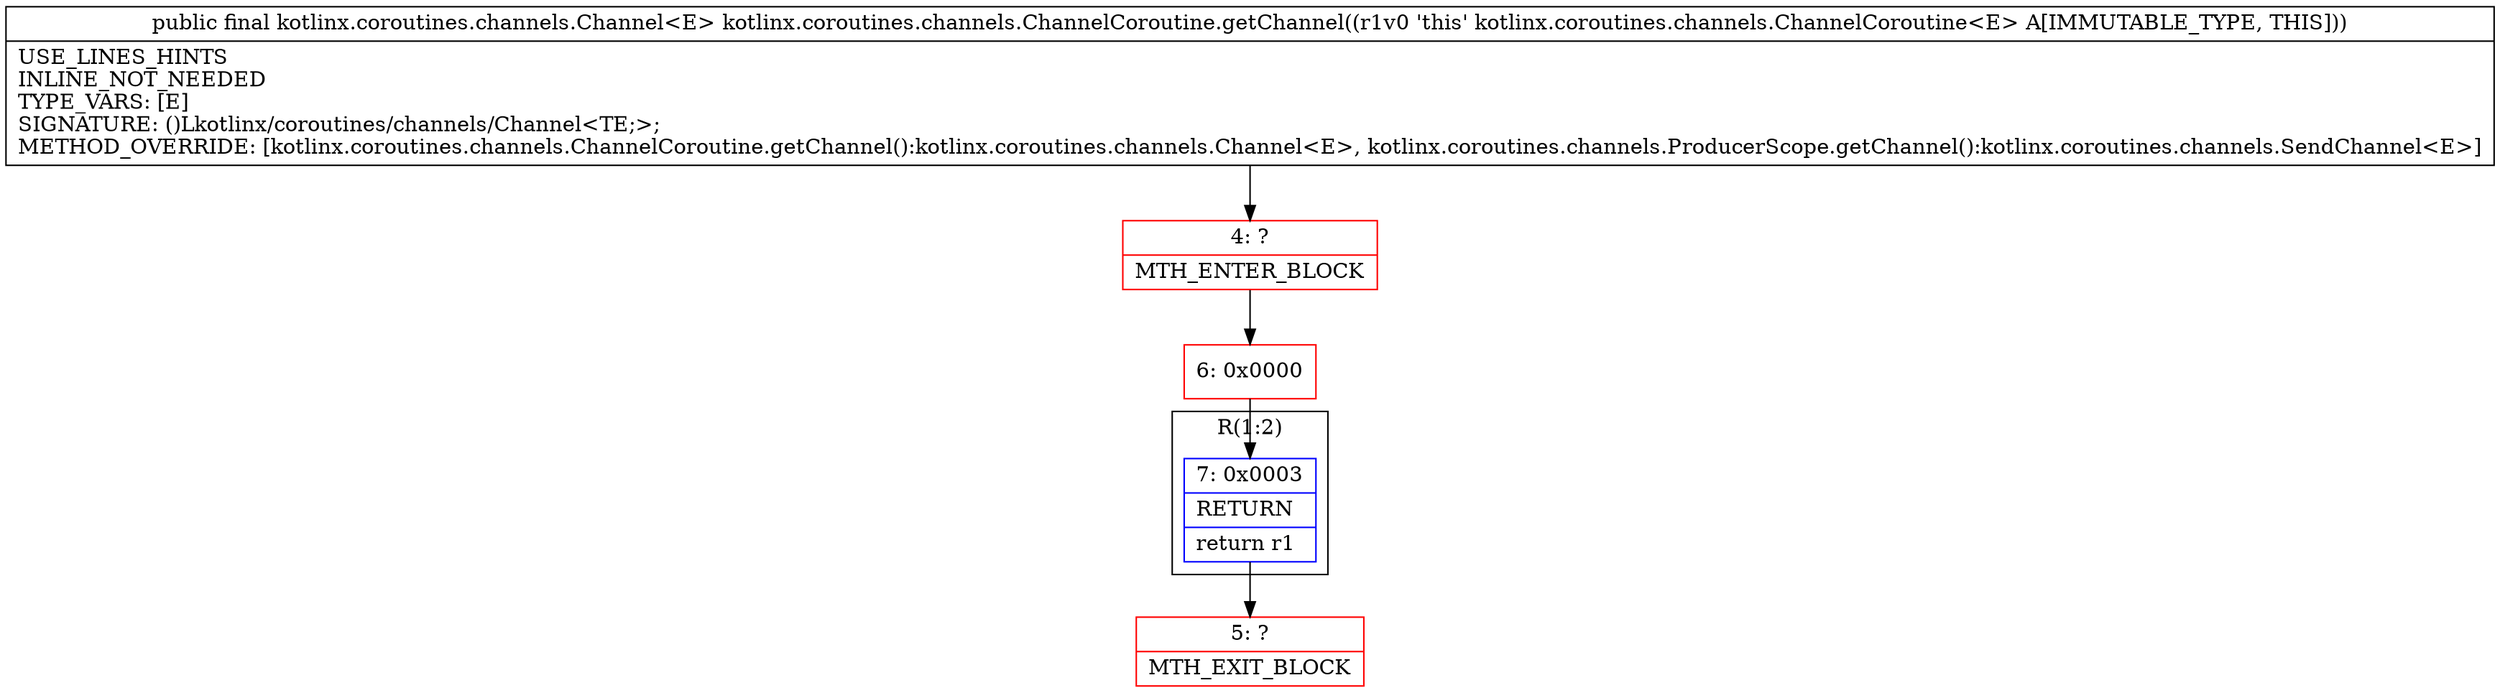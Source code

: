 digraph "CFG forkotlinx.coroutines.channels.ChannelCoroutine.getChannel()Lkotlinx\/coroutines\/channels\/Channel;" {
subgraph cluster_Region_1698922400 {
label = "R(1:2)";
node [shape=record,color=blue];
Node_7 [shape=record,label="{7\:\ 0x0003|RETURN\l|return r1\l}"];
}
Node_4 [shape=record,color=red,label="{4\:\ ?|MTH_ENTER_BLOCK\l}"];
Node_6 [shape=record,color=red,label="{6\:\ 0x0000}"];
Node_5 [shape=record,color=red,label="{5\:\ ?|MTH_EXIT_BLOCK\l}"];
MethodNode[shape=record,label="{public final kotlinx.coroutines.channels.Channel\<E\> kotlinx.coroutines.channels.ChannelCoroutine.getChannel((r1v0 'this' kotlinx.coroutines.channels.ChannelCoroutine\<E\> A[IMMUTABLE_TYPE, THIS]))  | USE_LINES_HINTS\lINLINE_NOT_NEEDED\lTYPE_VARS: [E]\lSIGNATURE: ()Lkotlinx\/coroutines\/channels\/Channel\<TE;\>;\lMETHOD_OVERRIDE: [kotlinx.coroutines.channels.ChannelCoroutine.getChannel():kotlinx.coroutines.channels.Channel\<E\>, kotlinx.coroutines.channels.ProducerScope.getChannel():kotlinx.coroutines.channels.SendChannel\<E\>]\l}"];
MethodNode -> Node_4;Node_7 -> Node_5;
Node_4 -> Node_6;
Node_6 -> Node_7;
}

